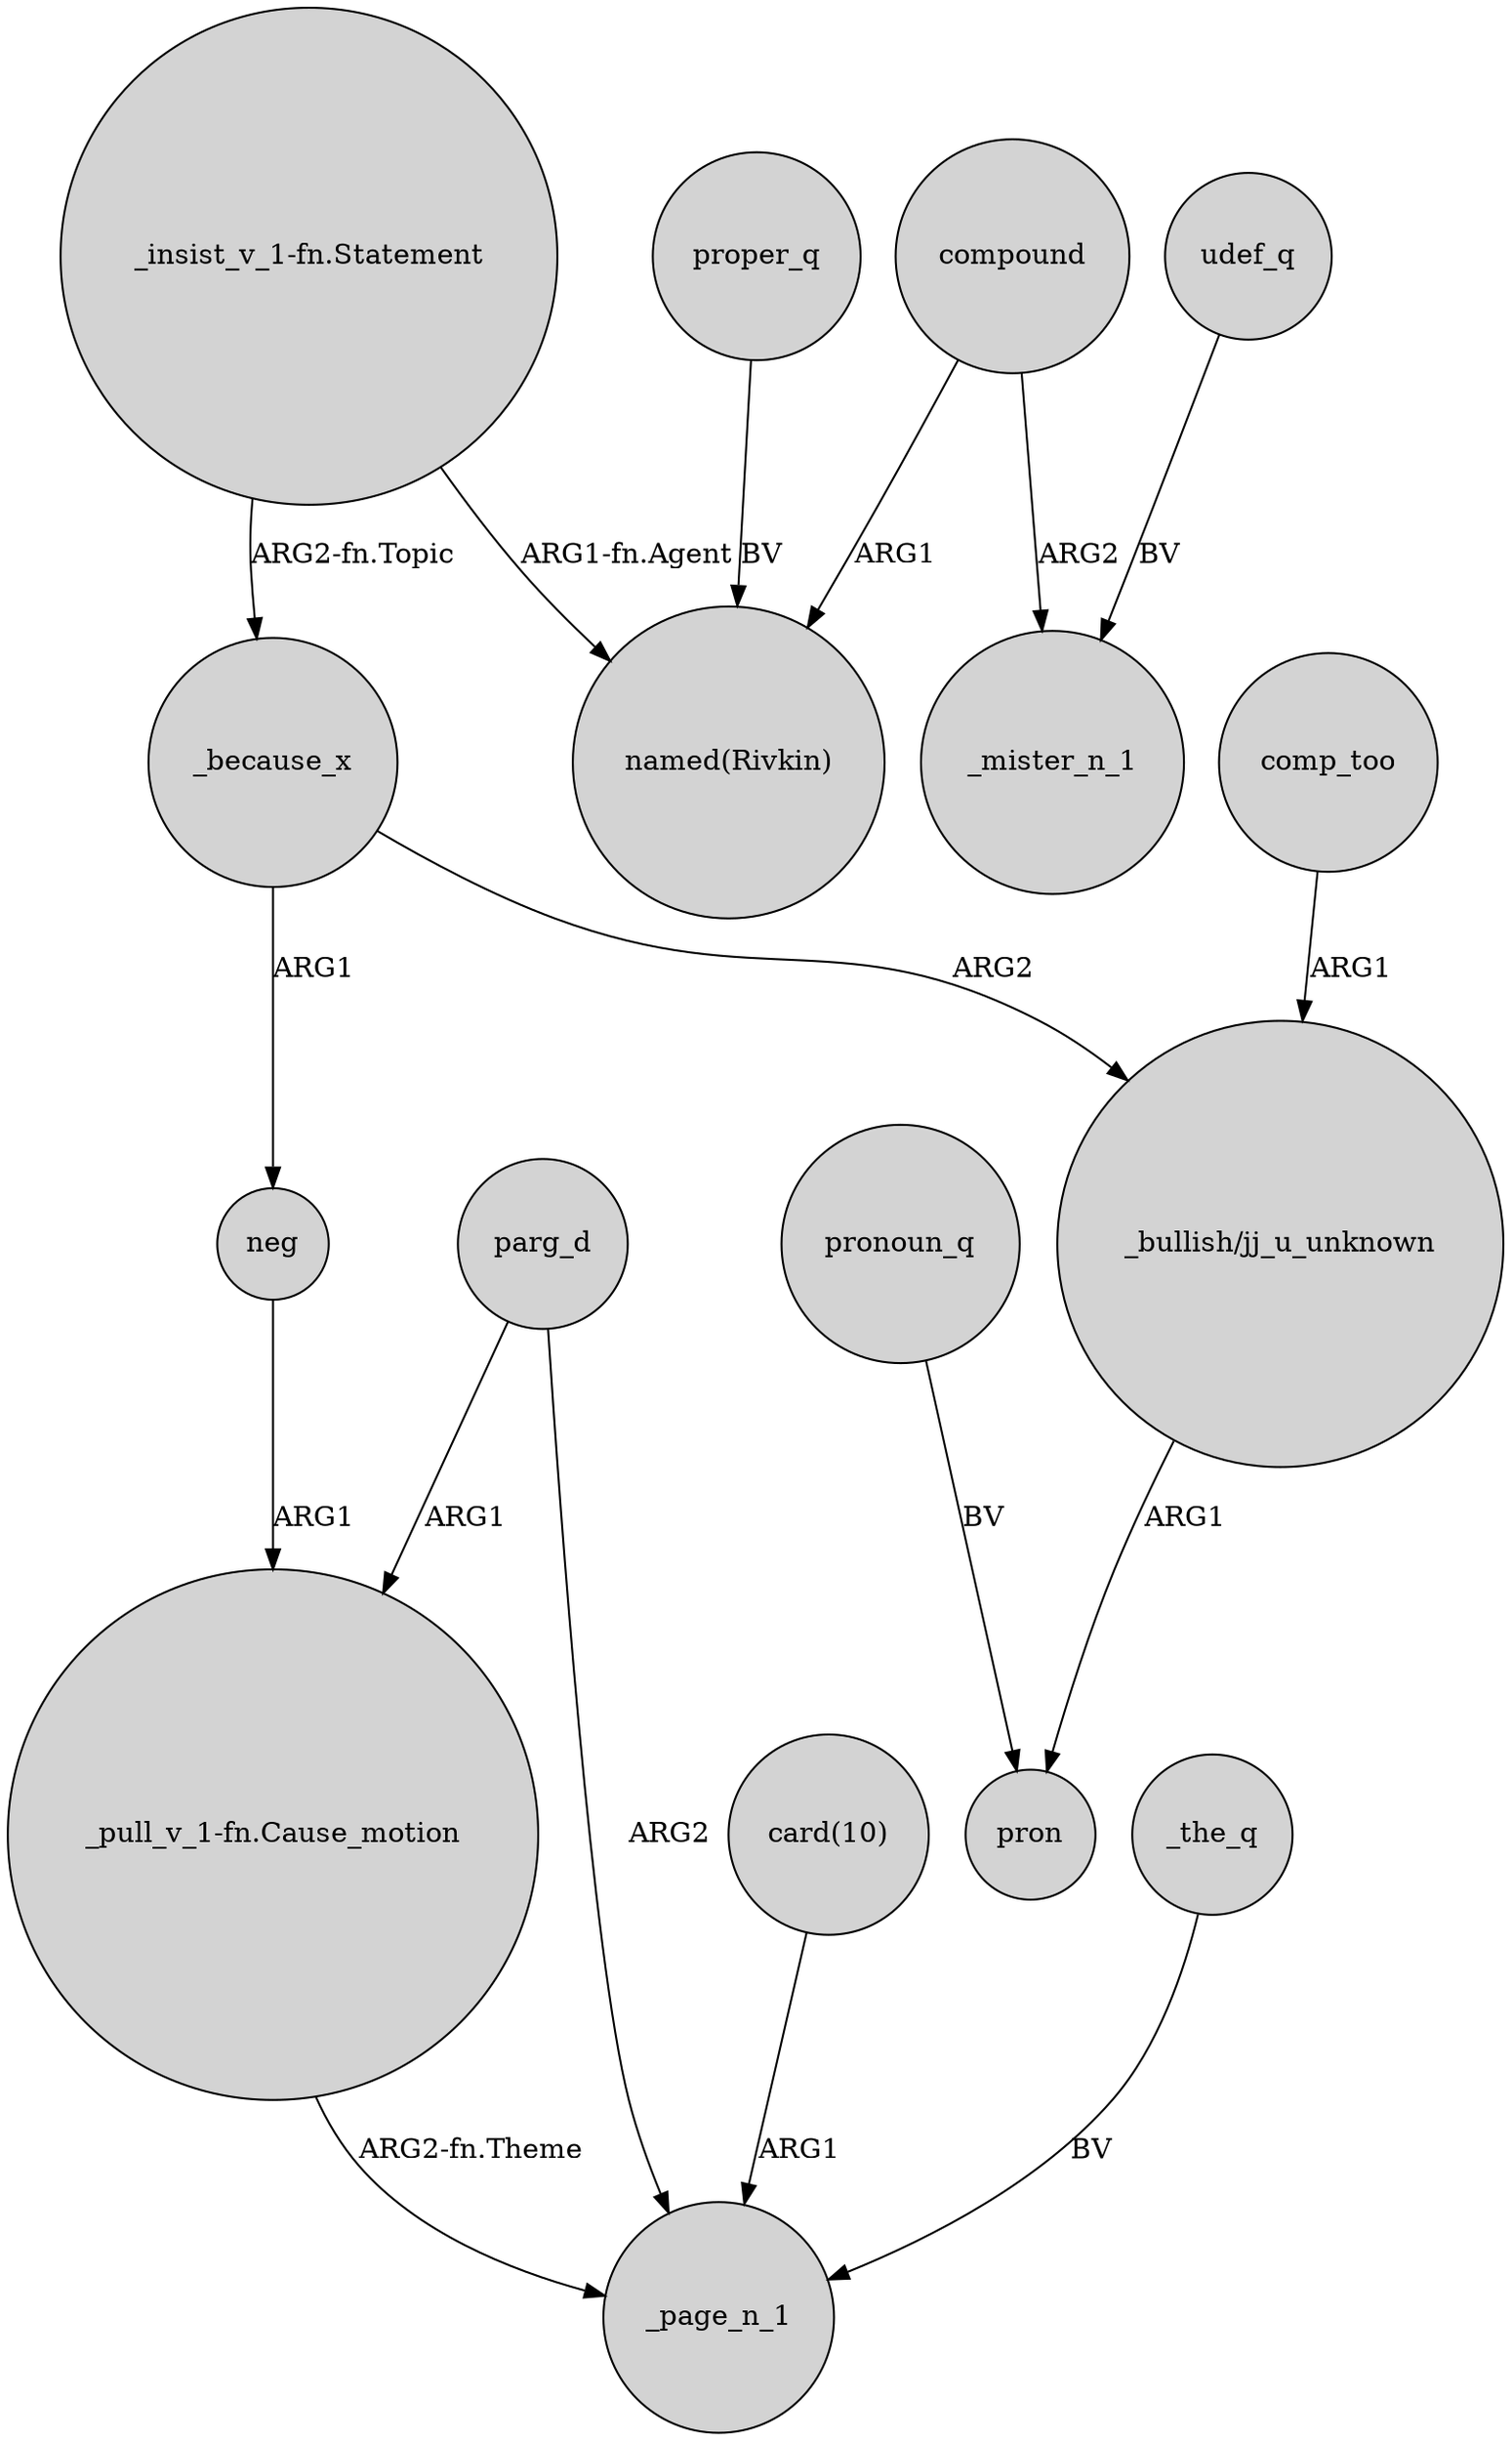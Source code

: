 digraph {
	node [shape=circle style=filled]
	"_insist_v_1-fn.Statement" -> "named(Rivkin)" [label="ARG1-fn.Agent"]
	udef_q -> _mister_n_1 [label=BV]
	"card(10)" -> _page_n_1 [label=ARG1]
	neg -> "_pull_v_1-fn.Cause_motion" [label=ARG1]
	compound -> "named(Rivkin)" [label=ARG1]
	parg_d -> _page_n_1 [label=ARG2]
	_because_x -> neg [label=ARG1]
	proper_q -> "named(Rivkin)" [label=BV]
	_the_q -> _page_n_1 [label=BV]
	_because_x -> "_bullish/jj_u_unknown" [label=ARG2]
	"_pull_v_1-fn.Cause_motion" -> _page_n_1 [label="ARG2-fn.Theme"]
	parg_d -> "_pull_v_1-fn.Cause_motion" [label=ARG1]
	comp_too -> "_bullish/jj_u_unknown" [label=ARG1]
	"_bullish/jj_u_unknown" -> pron [label=ARG1]
	compound -> _mister_n_1 [label=ARG2]
	"_insist_v_1-fn.Statement" -> _because_x [label="ARG2-fn.Topic"]
	pronoun_q -> pron [label=BV]
}
